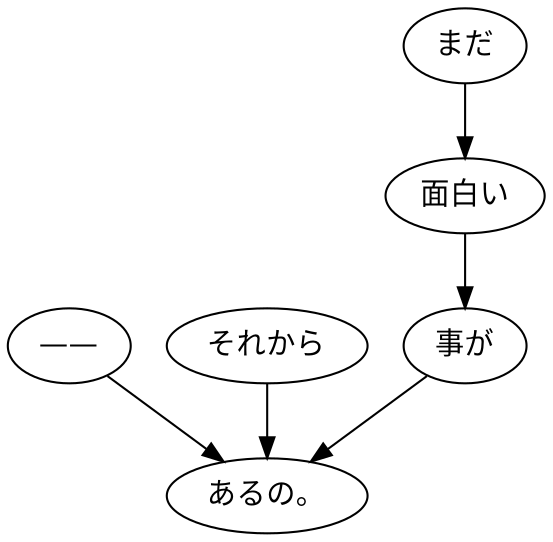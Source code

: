 digraph graph6979 {
	node0 [label="——"];
	node1 [label="それから"];
	node2 [label="まだ"];
	node3 [label="面白い"];
	node4 [label="事が"];
	node5 [label="あるの。"];
	node0 -> node5;
	node1 -> node5;
	node2 -> node3;
	node3 -> node4;
	node4 -> node5;
}
